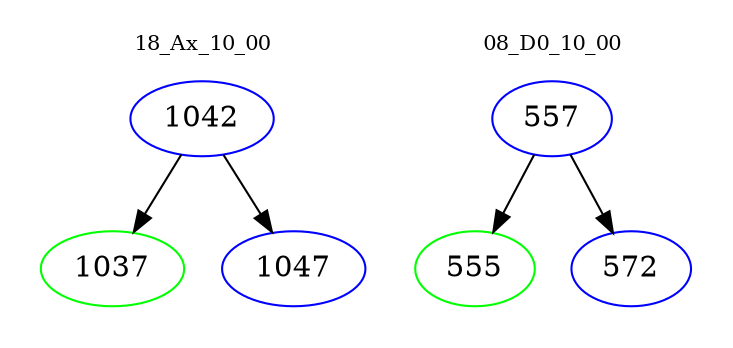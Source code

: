 digraph{
subgraph cluster_0 {
color = white
label = "18_Ax_10_00";
fontsize=10;
T0_1042 [label="1042", color="blue"]
T0_1042 -> T0_1037 [color="black"]
T0_1037 [label="1037", color="green"]
T0_1042 -> T0_1047 [color="black"]
T0_1047 [label="1047", color="blue"]
}
subgraph cluster_1 {
color = white
label = "08_D0_10_00";
fontsize=10;
T1_557 [label="557", color="blue"]
T1_557 -> T1_555 [color="black"]
T1_555 [label="555", color="green"]
T1_557 -> T1_572 [color="black"]
T1_572 [label="572", color="blue"]
}
}

